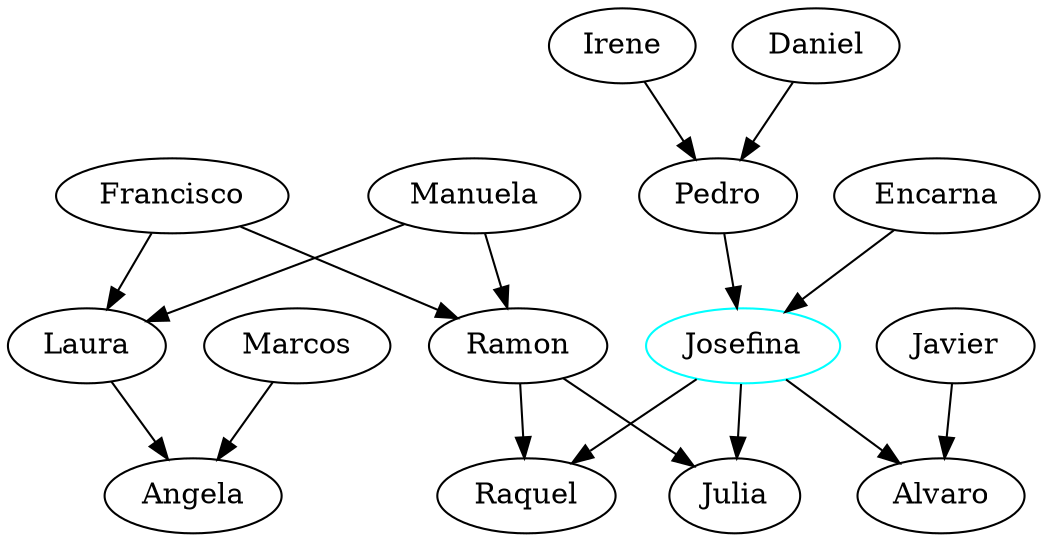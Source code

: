strict digraph G {
  1 [ label="Francisco" ];
  2 [ label="Manuela" ];
  3 [ label="Laura" ];
  4 [ label="Ramon" ];
  5 [ label="Marcos" ];
  6 [ label="Angela" ];
  7 [ label="Irene" ];
  8 [ label="Daniel" ];
  9 [ label="Pedro" ];
  10 [ label="Encarna" ];
  11 [ color="cyan" label="Josefina" ];
  12 [ label="Javier" ];
  13 [ label="Raquel" ];
  14 [ label="Julia" ];
  15 [ label="Alvaro" ];
  1 -> 3 [ color="black" ];
  2 -> 3 [ color="black" ];
  3 -> 6 [ color="black" ];
  5 -> 6 [ color="black" ];
  1 -> 4 [ color="black" ];
  2 -> 4 [ color="black" ];
  7 -> 9 [ color="black" ];
  8 -> 9 [ color="black" ];
  9 -> 11 [ color="black" ];
  10 -> 11 [ color="black" ];
  11 -> 13 [ color="black" ];
  11 -> 14 [ color="black" ];
  4 -> 13 [ color="black" ];
  4 -> 14 [ color="black" ];
  11 -> 15 [ color="black" ];
  12 -> 15 [ color="black" ];
}
